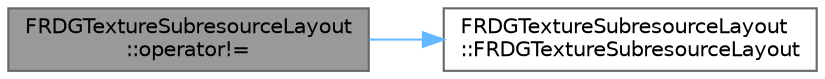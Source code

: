 digraph "FRDGTextureSubresourceLayout::operator!="
{
 // INTERACTIVE_SVG=YES
 // LATEX_PDF_SIZE
  bgcolor="transparent";
  edge [fontname=Helvetica,fontsize=10,labelfontname=Helvetica,labelfontsize=10];
  node [fontname=Helvetica,fontsize=10,shape=box,height=0.2,width=0.4];
  rankdir="LR";
  Node1 [id="Node000001",label="FRDGTextureSubresourceLayout\l::operator!=",height=0.2,width=0.4,color="gray40", fillcolor="grey60", style="filled", fontcolor="black",tooltip=" "];
  Node1 -> Node2 [id="edge1_Node000001_Node000002",color="steelblue1",style="solid",tooltip=" "];
  Node2 [id="Node000002",label="FRDGTextureSubresourceLayout\l::FRDGTextureSubresourceLayout",height=0.2,width=0.4,color="grey40", fillcolor="white", style="filled",URL="$db/d03/structFRDGTextureSubresourceLayout.html#a25a721054caaa5eb4c2c5d98362e58b8",tooltip=" "];
}
